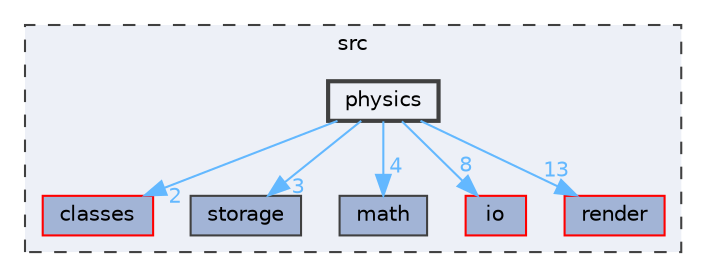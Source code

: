 digraph "src/physics"
{
 // LATEX_PDF_SIZE
  bgcolor="transparent";
  edge [fontname=Helvetica,fontsize=10,labelfontname=Helvetica,labelfontsize=10];
  node [fontname=Helvetica,fontsize=10,shape=box,height=0.2,width=0.4];
  compound=true
  subgraph clusterdir_68267d1309a1af8e8297ef4c3efbcdba {
    graph [ bgcolor="#edf0f7", pencolor="grey25", label="src", fontname=Helvetica,fontsize=10 style="filled,dashed", URL="dir_68267d1309a1af8e8297ef4c3efbcdba.html",tooltip=""]
  dir_018e9aafb459e6e1a4953404cb0c0b1d [label="classes", fillcolor="#a2b4d6", color="red", style="filled", URL="dir_018e9aafb459e6e1a4953404cb0c0b1d.html",tooltip=""];
  dir_452baf35e1d7639c9f2a5ece4ec85855 [label="storage", fillcolor="#a2b4d6", color="grey25", style="filled", URL="dir_452baf35e1d7639c9f2a5ece4ec85855.html",tooltip=""];
  dir_ae9a93452e2a84339148a16bcf2eb561 [label="math", fillcolor="#a2b4d6", color="grey25", style="filled", URL="dir_ae9a93452e2a84339148a16bcf2eb561.html",tooltip=""];
  dir_c184e51c84f2c3f0345bbc8a0d75d3e1 [label="io", fillcolor="#a2b4d6", color="red", style="filled", URL="dir_c184e51c84f2c3f0345bbc8a0d75d3e1.html",tooltip=""];
  dir_e488ee1cea97fb16abdb5ccc78d2123b [label="render", fillcolor="#a2b4d6", color="red", style="filled", URL="dir_e488ee1cea97fb16abdb5ccc78d2123b.html",tooltip=""];
  dir_8250e12e5a19acb8ece30f1703b6dc16 [label="physics", fillcolor="#edf0f7", color="grey25", style="filled,bold", URL="dir_8250e12e5a19acb8ece30f1703b6dc16.html",tooltip=""];
  }
  dir_8250e12e5a19acb8ece30f1703b6dc16->dir_018e9aafb459e6e1a4953404cb0c0b1d [headlabel="2", labeldistance=1.5 headhref="dir_000015_000001.html" href="dir_000015_000001.html" color="steelblue1" fontcolor="steelblue1"];
  dir_8250e12e5a19acb8ece30f1703b6dc16->dir_452baf35e1d7639c9f2a5ece4ec85855 [headlabel="3", labeldistance=1.5 headhref="dir_000015_000022.html" href="dir_000015_000022.html" color="steelblue1" fontcolor="steelblue1"];
  dir_8250e12e5a19acb8ece30f1703b6dc16->dir_ae9a93452e2a84339148a16bcf2eb561 [headlabel="4", labeldistance=1.5 headhref="dir_000015_000011.html" href="dir_000015_000011.html" color="steelblue1" fontcolor="steelblue1"];
  dir_8250e12e5a19acb8ece30f1703b6dc16->dir_c184e51c84f2c3f0345bbc8a0d75d3e1 [headlabel="8", labeldistance=1.5 headhref="dir_000015_000008.html" href="dir_000015_000008.html" color="steelblue1" fontcolor="steelblue1"];
  dir_8250e12e5a19acb8ece30f1703b6dc16->dir_e488ee1cea97fb16abdb5ccc78d2123b [headlabel="13", labeldistance=1.5 headhref="dir_000015_000017.html" href="dir_000015_000017.html" color="steelblue1" fontcolor="steelblue1"];
}

